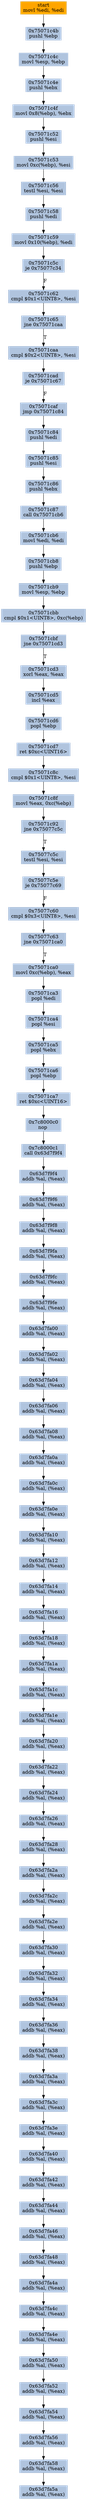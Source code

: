 digraph G {
node[shape=rectangle,style=filled,fillcolor=lightsteelblue,color=lightsteelblue]
bgcolor="transparent"
a0x75071c49movl_edi_edi[label="start\nmovl %edi, %edi",color="lightgrey",fillcolor="orange"];
a0x75071c4bpushl_ebp[label="0x75071c4b\npushl %ebp"];
a0x75071c4cmovl_esp_ebp[label="0x75071c4c\nmovl %esp, %ebp"];
a0x75071c4epushl_ebx[label="0x75071c4e\npushl %ebx"];
a0x75071c4fmovl_0x8ebp__ebx[label="0x75071c4f\nmovl 0x8(%ebp), %ebx"];
a0x75071c52pushl_esi[label="0x75071c52\npushl %esi"];
a0x75071c53movl_0xcebp__esi[label="0x75071c53\nmovl 0xc(%ebp), %esi"];
a0x75071c56testl_esi_esi[label="0x75071c56\ntestl %esi, %esi"];
a0x75071c58pushl_edi[label="0x75071c58\npushl %edi"];
a0x75071c59movl_0x10ebp__edi[label="0x75071c59\nmovl 0x10(%ebp), %edi"];
a0x75071c5cje_0x75077c34[label="0x75071c5c\nje 0x75077c34"];
a0x75071c62cmpl_0x1UINT8_esi[label="0x75071c62\ncmpl $0x1<UINT8>, %esi"];
a0x75071c65jne_0x75071caa[label="0x75071c65\njne 0x75071caa"];
a0x75071caacmpl_0x2UINT8_esi[label="0x75071caa\ncmpl $0x2<UINT8>, %esi"];
a0x75071cadje_0x75071c67[label="0x75071cad\nje 0x75071c67"];
a0x75071cafjmp_0x75071c84[label="0x75071caf\njmp 0x75071c84"];
a0x75071c84pushl_edi[label="0x75071c84\npushl %edi"];
a0x75071c85pushl_esi[label="0x75071c85\npushl %esi"];
a0x75071c86pushl_ebx[label="0x75071c86\npushl %ebx"];
a0x75071c87call_0x75071cb6[label="0x75071c87\ncall 0x75071cb6"];
a0x75071cb6movl_edi_edi[label="0x75071cb6\nmovl %edi, %edi"];
a0x75071cb8pushl_ebp[label="0x75071cb8\npushl %ebp"];
a0x75071cb9movl_esp_ebp[label="0x75071cb9\nmovl %esp, %ebp"];
a0x75071cbbcmpl_0x1UINT8_0xcebp_[label="0x75071cbb\ncmpl $0x1<UINT8>, 0xc(%ebp)"];
a0x75071cbfjne_0x75071cd3[label="0x75071cbf\njne 0x75071cd3"];
a0x75071cd3xorl_eax_eax[label="0x75071cd3\nxorl %eax, %eax"];
a0x75071cd5incl_eax[label="0x75071cd5\nincl %eax"];
a0x75071cd6popl_ebp[label="0x75071cd6\npopl %ebp"];
a0x75071cd7ret_0xcUINT16[label="0x75071cd7\nret $0xc<UINT16>"];
a0x75071c8ccmpl_0x1UINT8_esi[label="0x75071c8c\ncmpl $0x1<UINT8>, %esi"];
a0x75071c8fmovl_eax_0xcebp_[label="0x75071c8f\nmovl %eax, 0xc(%ebp)"];
a0x75071c92jne_0x75077c5c[label="0x75071c92\njne 0x75077c5c"];
a0x75077c5ctestl_esi_esi[label="0x75077c5c\ntestl %esi, %esi"];
a0x75077c5eje_0x75077c69[label="0x75077c5e\nje 0x75077c69"];
a0x75077c60cmpl_0x3UINT8_esi[label="0x75077c60\ncmpl $0x3<UINT8>, %esi"];
a0x75077c63jne_0x75071ca0[label="0x75077c63\njne 0x75071ca0"];
a0x75071ca0movl_0xcebp__eax[label="0x75071ca0\nmovl 0xc(%ebp), %eax"];
a0x75071ca3popl_edi[label="0x75071ca3\npopl %edi"];
a0x75071ca4popl_esi[label="0x75071ca4\npopl %esi"];
a0x75071ca5popl_ebx[label="0x75071ca5\npopl %ebx"];
a0x75071ca6popl_ebp[label="0x75071ca6\npopl %ebp"];
a0x75071ca7ret_0xcUINT16[label="0x75071ca7\nret $0xc<UINT16>"];
a0x7c8000c0nop_[label="0x7c8000c0\nnop "];
a0x7c8000c1call_0x63d7f9f4[label="0x7c8000c1\ncall 0x63d7f9f4"];
a0x63d7f9f4addb_al_eax_[label="0x63d7f9f4\naddb %al, (%eax)"];
a0x63d7f9f6addb_al_eax_[label="0x63d7f9f6\naddb %al, (%eax)"];
a0x63d7f9f8addb_al_eax_[label="0x63d7f9f8\naddb %al, (%eax)"];
a0x63d7f9faaddb_al_eax_[label="0x63d7f9fa\naddb %al, (%eax)"];
a0x63d7f9fcaddb_al_eax_[label="0x63d7f9fc\naddb %al, (%eax)"];
a0x63d7f9feaddb_al_eax_[label="0x63d7f9fe\naddb %al, (%eax)"];
a0x63d7fa00addb_al_eax_[label="0x63d7fa00\naddb %al, (%eax)"];
a0x63d7fa02addb_al_eax_[label="0x63d7fa02\naddb %al, (%eax)"];
a0x63d7fa04addb_al_eax_[label="0x63d7fa04\naddb %al, (%eax)"];
a0x63d7fa06addb_al_eax_[label="0x63d7fa06\naddb %al, (%eax)"];
a0x63d7fa08addb_al_eax_[label="0x63d7fa08\naddb %al, (%eax)"];
a0x63d7fa0aaddb_al_eax_[label="0x63d7fa0a\naddb %al, (%eax)"];
a0x63d7fa0caddb_al_eax_[label="0x63d7fa0c\naddb %al, (%eax)"];
a0x63d7fa0eaddb_al_eax_[label="0x63d7fa0e\naddb %al, (%eax)"];
a0x63d7fa10addb_al_eax_[label="0x63d7fa10\naddb %al, (%eax)"];
a0x63d7fa12addb_al_eax_[label="0x63d7fa12\naddb %al, (%eax)"];
a0x63d7fa14addb_al_eax_[label="0x63d7fa14\naddb %al, (%eax)"];
a0x63d7fa16addb_al_eax_[label="0x63d7fa16\naddb %al, (%eax)"];
a0x63d7fa18addb_al_eax_[label="0x63d7fa18\naddb %al, (%eax)"];
a0x63d7fa1aaddb_al_eax_[label="0x63d7fa1a\naddb %al, (%eax)"];
a0x63d7fa1caddb_al_eax_[label="0x63d7fa1c\naddb %al, (%eax)"];
a0x63d7fa1eaddb_al_eax_[label="0x63d7fa1e\naddb %al, (%eax)"];
a0x63d7fa20addb_al_eax_[label="0x63d7fa20\naddb %al, (%eax)"];
a0x63d7fa22addb_al_eax_[label="0x63d7fa22\naddb %al, (%eax)"];
a0x63d7fa24addb_al_eax_[label="0x63d7fa24\naddb %al, (%eax)"];
a0x63d7fa26addb_al_eax_[label="0x63d7fa26\naddb %al, (%eax)"];
a0x63d7fa28addb_al_eax_[label="0x63d7fa28\naddb %al, (%eax)"];
a0x63d7fa2aaddb_al_eax_[label="0x63d7fa2a\naddb %al, (%eax)"];
a0x63d7fa2caddb_al_eax_[label="0x63d7fa2c\naddb %al, (%eax)"];
a0x63d7fa2eaddb_al_eax_[label="0x63d7fa2e\naddb %al, (%eax)"];
a0x63d7fa30addb_al_eax_[label="0x63d7fa30\naddb %al, (%eax)"];
a0x63d7fa32addb_al_eax_[label="0x63d7fa32\naddb %al, (%eax)"];
a0x63d7fa34addb_al_eax_[label="0x63d7fa34\naddb %al, (%eax)"];
a0x63d7fa36addb_al_eax_[label="0x63d7fa36\naddb %al, (%eax)"];
a0x63d7fa38addb_al_eax_[label="0x63d7fa38\naddb %al, (%eax)"];
a0x63d7fa3aaddb_al_eax_[label="0x63d7fa3a\naddb %al, (%eax)"];
a0x63d7fa3caddb_al_eax_[label="0x63d7fa3c\naddb %al, (%eax)"];
a0x63d7fa3eaddb_al_eax_[label="0x63d7fa3e\naddb %al, (%eax)"];
a0x63d7fa40addb_al_eax_[label="0x63d7fa40\naddb %al, (%eax)"];
a0x63d7fa42addb_al_eax_[label="0x63d7fa42\naddb %al, (%eax)"];
a0x63d7fa44addb_al_eax_[label="0x63d7fa44\naddb %al, (%eax)"];
a0x63d7fa46addb_al_eax_[label="0x63d7fa46\naddb %al, (%eax)"];
a0x63d7fa48addb_al_eax_[label="0x63d7fa48\naddb %al, (%eax)"];
a0x63d7fa4aaddb_al_eax_[label="0x63d7fa4a\naddb %al, (%eax)"];
a0x63d7fa4caddb_al_eax_[label="0x63d7fa4c\naddb %al, (%eax)"];
a0x63d7fa4eaddb_al_eax_[label="0x63d7fa4e\naddb %al, (%eax)"];
a0x63d7fa50addb_al_eax_[label="0x63d7fa50\naddb %al, (%eax)"];
a0x63d7fa52addb_al_eax_[label="0x63d7fa52\naddb %al, (%eax)"];
a0x63d7fa54addb_al_eax_[label="0x63d7fa54\naddb %al, (%eax)"];
a0x63d7fa56addb_al_eax_[label="0x63d7fa56\naddb %al, (%eax)"];
a0x63d7fa58addb_al_eax_[label="0x63d7fa58\naddb %al, (%eax)"];
a0x63d7fa5aaddb_al_eax_[label="0x63d7fa5a\naddb %al, (%eax)"];
a0x75071c49movl_edi_edi -> a0x75071c4bpushl_ebp [color="#000000"];
a0x75071c4bpushl_ebp -> a0x75071c4cmovl_esp_ebp [color="#000000"];
a0x75071c4cmovl_esp_ebp -> a0x75071c4epushl_ebx [color="#000000"];
a0x75071c4epushl_ebx -> a0x75071c4fmovl_0x8ebp__ebx [color="#000000"];
a0x75071c4fmovl_0x8ebp__ebx -> a0x75071c52pushl_esi [color="#000000"];
a0x75071c52pushl_esi -> a0x75071c53movl_0xcebp__esi [color="#000000"];
a0x75071c53movl_0xcebp__esi -> a0x75071c56testl_esi_esi [color="#000000"];
a0x75071c56testl_esi_esi -> a0x75071c58pushl_edi [color="#000000"];
a0x75071c58pushl_edi -> a0x75071c59movl_0x10ebp__edi [color="#000000"];
a0x75071c59movl_0x10ebp__edi -> a0x75071c5cje_0x75077c34 [color="#000000"];
a0x75071c5cje_0x75077c34 -> a0x75071c62cmpl_0x1UINT8_esi [color="#000000",label="F"];
a0x75071c62cmpl_0x1UINT8_esi -> a0x75071c65jne_0x75071caa [color="#000000"];
a0x75071c65jne_0x75071caa -> a0x75071caacmpl_0x2UINT8_esi [color="#000000",label="T"];
a0x75071caacmpl_0x2UINT8_esi -> a0x75071cadje_0x75071c67 [color="#000000"];
a0x75071cadje_0x75071c67 -> a0x75071cafjmp_0x75071c84 [color="#000000",label="F"];
a0x75071cafjmp_0x75071c84 -> a0x75071c84pushl_edi [color="#000000"];
a0x75071c84pushl_edi -> a0x75071c85pushl_esi [color="#000000"];
a0x75071c85pushl_esi -> a0x75071c86pushl_ebx [color="#000000"];
a0x75071c86pushl_ebx -> a0x75071c87call_0x75071cb6 [color="#000000"];
a0x75071c87call_0x75071cb6 -> a0x75071cb6movl_edi_edi [color="#000000"];
a0x75071cb6movl_edi_edi -> a0x75071cb8pushl_ebp [color="#000000"];
a0x75071cb8pushl_ebp -> a0x75071cb9movl_esp_ebp [color="#000000"];
a0x75071cb9movl_esp_ebp -> a0x75071cbbcmpl_0x1UINT8_0xcebp_ [color="#000000"];
a0x75071cbbcmpl_0x1UINT8_0xcebp_ -> a0x75071cbfjne_0x75071cd3 [color="#000000"];
a0x75071cbfjne_0x75071cd3 -> a0x75071cd3xorl_eax_eax [color="#000000",label="T"];
a0x75071cd3xorl_eax_eax -> a0x75071cd5incl_eax [color="#000000"];
a0x75071cd5incl_eax -> a0x75071cd6popl_ebp [color="#000000"];
a0x75071cd6popl_ebp -> a0x75071cd7ret_0xcUINT16 [color="#000000"];
a0x75071cd7ret_0xcUINT16 -> a0x75071c8ccmpl_0x1UINT8_esi [color="#000000"];
a0x75071c8ccmpl_0x1UINT8_esi -> a0x75071c8fmovl_eax_0xcebp_ [color="#000000"];
a0x75071c8fmovl_eax_0xcebp_ -> a0x75071c92jne_0x75077c5c [color="#000000"];
a0x75071c92jne_0x75077c5c -> a0x75077c5ctestl_esi_esi [color="#000000",label="T"];
a0x75077c5ctestl_esi_esi -> a0x75077c5eje_0x75077c69 [color="#000000"];
a0x75077c5eje_0x75077c69 -> a0x75077c60cmpl_0x3UINT8_esi [color="#000000",label="F"];
a0x75077c60cmpl_0x3UINT8_esi -> a0x75077c63jne_0x75071ca0 [color="#000000"];
a0x75077c63jne_0x75071ca0 -> a0x75071ca0movl_0xcebp__eax [color="#000000",label="T"];
a0x75071ca0movl_0xcebp__eax -> a0x75071ca3popl_edi [color="#000000"];
a0x75071ca3popl_edi -> a0x75071ca4popl_esi [color="#000000"];
a0x75071ca4popl_esi -> a0x75071ca5popl_ebx [color="#000000"];
a0x75071ca5popl_ebx -> a0x75071ca6popl_ebp [color="#000000"];
a0x75071ca6popl_ebp -> a0x75071ca7ret_0xcUINT16 [color="#000000"];
a0x75071ca7ret_0xcUINT16 -> a0x7c8000c0nop_ [color="#000000"];
a0x7c8000c0nop_ -> a0x7c8000c1call_0x63d7f9f4 [color="#000000"];
a0x7c8000c1call_0x63d7f9f4 -> a0x63d7f9f4addb_al_eax_ [color="#000000"];
a0x63d7f9f4addb_al_eax_ -> a0x63d7f9f6addb_al_eax_ [color="#000000"];
a0x63d7f9f6addb_al_eax_ -> a0x63d7f9f8addb_al_eax_ [color="#000000"];
a0x63d7f9f8addb_al_eax_ -> a0x63d7f9faaddb_al_eax_ [color="#000000"];
a0x63d7f9faaddb_al_eax_ -> a0x63d7f9fcaddb_al_eax_ [color="#000000"];
a0x63d7f9fcaddb_al_eax_ -> a0x63d7f9feaddb_al_eax_ [color="#000000"];
a0x63d7f9feaddb_al_eax_ -> a0x63d7fa00addb_al_eax_ [color="#000000"];
a0x63d7fa00addb_al_eax_ -> a0x63d7fa02addb_al_eax_ [color="#000000"];
a0x63d7fa02addb_al_eax_ -> a0x63d7fa04addb_al_eax_ [color="#000000"];
a0x63d7fa04addb_al_eax_ -> a0x63d7fa06addb_al_eax_ [color="#000000"];
a0x63d7fa06addb_al_eax_ -> a0x63d7fa08addb_al_eax_ [color="#000000"];
a0x63d7fa08addb_al_eax_ -> a0x63d7fa0aaddb_al_eax_ [color="#000000"];
a0x63d7fa0aaddb_al_eax_ -> a0x63d7fa0caddb_al_eax_ [color="#000000"];
a0x63d7fa0caddb_al_eax_ -> a0x63d7fa0eaddb_al_eax_ [color="#000000"];
a0x63d7fa0eaddb_al_eax_ -> a0x63d7fa10addb_al_eax_ [color="#000000"];
a0x63d7fa10addb_al_eax_ -> a0x63d7fa12addb_al_eax_ [color="#000000"];
a0x63d7fa12addb_al_eax_ -> a0x63d7fa14addb_al_eax_ [color="#000000"];
a0x63d7fa14addb_al_eax_ -> a0x63d7fa16addb_al_eax_ [color="#000000"];
a0x63d7fa16addb_al_eax_ -> a0x63d7fa18addb_al_eax_ [color="#000000"];
a0x63d7fa18addb_al_eax_ -> a0x63d7fa1aaddb_al_eax_ [color="#000000"];
a0x63d7fa1aaddb_al_eax_ -> a0x63d7fa1caddb_al_eax_ [color="#000000"];
a0x63d7fa1caddb_al_eax_ -> a0x63d7fa1eaddb_al_eax_ [color="#000000"];
a0x63d7fa1eaddb_al_eax_ -> a0x63d7fa20addb_al_eax_ [color="#000000"];
a0x63d7fa20addb_al_eax_ -> a0x63d7fa22addb_al_eax_ [color="#000000"];
a0x63d7fa22addb_al_eax_ -> a0x63d7fa24addb_al_eax_ [color="#000000"];
a0x63d7fa24addb_al_eax_ -> a0x63d7fa26addb_al_eax_ [color="#000000"];
a0x63d7fa26addb_al_eax_ -> a0x63d7fa28addb_al_eax_ [color="#000000"];
a0x63d7fa28addb_al_eax_ -> a0x63d7fa2aaddb_al_eax_ [color="#000000"];
a0x63d7fa2aaddb_al_eax_ -> a0x63d7fa2caddb_al_eax_ [color="#000000"];
a0x63d7fa2caddb_al_eax_ -> a0x63d7fa2eaddb_al_eax_ [color="#000000"];
a0x63d7fa2eaddb_al_eax_ -> a0x63d7fa30addb_al_eax_ [color="#000000"];
a0x63d7fa30addb_al_eax_ -> a0x63d7fa32addb_al_eax_ [color="#000000"];
a0x63d7fa32addb_al_eax_ -> a0x63d7fa34addb_al_eax_ [color="#000000"];
a0x63d7fa34addb_al_eax_ -> a0x63d7fa36addb_al_eax_ [color="#000000"];
a0x63d7fa36addb_al_eax_ -> a0x63d7fa38addb_al_eax_ [color="#000000"];
a0x63d7fa38addb_al_eax_ -> a0x63d7fa3aaddb_al_eax_ [color="#000000"];
a0x63d7fa3aaddb_al_eax_ -> a0x63d7fa3caddb_al_eax_ [color="#000000"];
a0x63d7fa3caddb_al_eax_ -> a0x63d7fa3eaddb_al_eax_ [color="#000000"];
a0x63d7fa3eaddb_al_eax_ -> a0x63d7fa40addb_al_eax_ [color="#000000"];
a0x63d7fa40addb_al_eax_ -> a0x63d7fa42addb_al_eax_ [color="#000000"];
a0x63d7fa42addb_al_eax_ -> a0x63d7fa44addb_al_eax_ [color="#000000"];
a0x63d7fa44addb_al_eax_ -> a0x63d7fa46addb_al_eax_ [color="#000000"];
a0x63d7fa46addb_al_eax_ -> a0x63d7fa48addb_al_eax_ [color="#000000"];
a0x63d7fa48addb_al_eax_ -> a0x63d7fa4aaddb_al_eax_ [color="#000000"];
a0x63d7fa4aaddb_al_eax_ -> a0x63d7fa4caddb_al_eax_ [color="#000000"];
a0x63d7fa4caddb_al_eax_ -> a0x63d7fa4eaddb_al_eax_ [color="#000000"];
a0x63d7fa4eaddb_al_eax_ -> a0x63d7fa50addb_al_eax_ [color="#000000"];
a0x63d7fa50addb_al_eax_ -> a0x63d7fa52addb_al_eax_ [color="#000000"];
a0x63d7fa52addb_al_eax_ -> a0x63d7fa54addb_al_eax_ [color="#000000"];
a0x63d7fa54addb_al_eax_ -> a0x63d7fa56addb_al_eax_ [color="#000000"];
a0x63d7fa56addb_al_eax_ -> a0x63d7fa58addb_al_eax_ [color="#000000"];
a0x63d7fa58addb_al_eax_ -> a0x63d7fa5aaddb_al_eax_ [color="#000000"];
}
